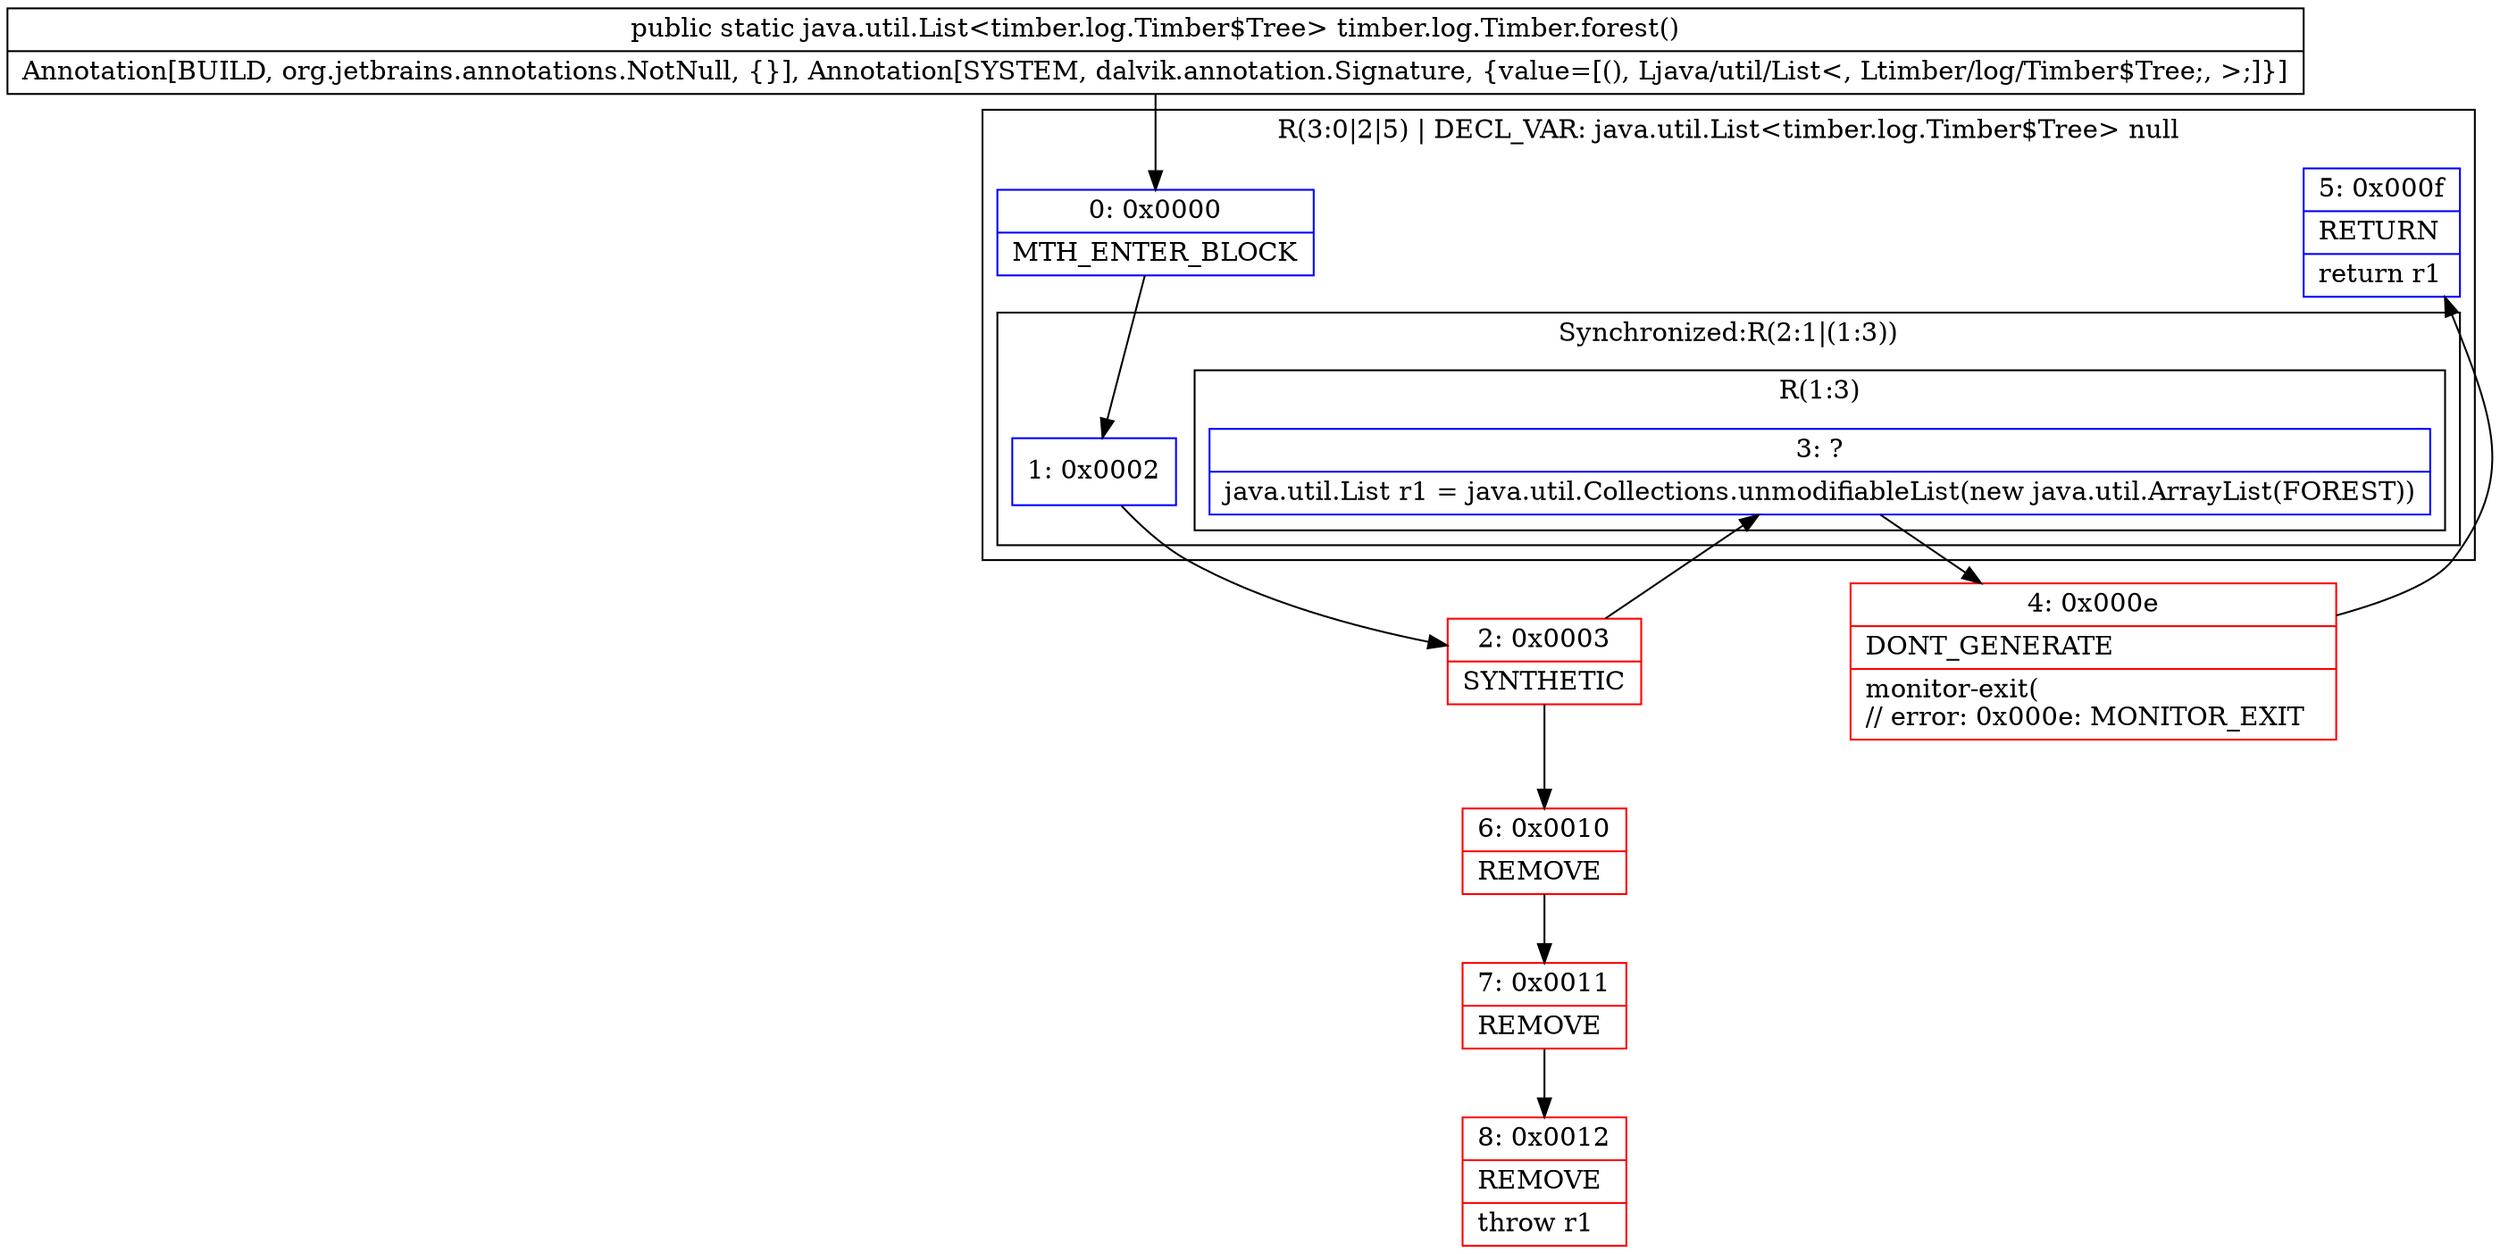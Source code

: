 digraph "CFG fortimber.log.Timber.forest()Ljava\/util\/List;" {
subgraph cluster_Region_1459046146 {
label = "R(3:0|2|5) | DECL_VAR: java.util.List\<timber.log.Timber$Tree\> null\l";
node [shape=record,color=blue];
Node_0 [shape=record,label="{0\:\ 0x0000|MTH_ENTER_BLOCK\l}"];
subgraph cluster_SynchronizedRegion_1830220119 {
label = "Synchronized:R(2:1|(1:3))";
node [shape=record,color=blue];
Node_1 [shape=record,label="{1\:\ 0x0002}"];
subgraph cluster_Region_759116105 {
label = "R(1:3)";
node [shape=record,color=blue];
Node_3 [shape=record,label="{3\:\ ?|java.util.List r1 = java.util.Collections.unmodifiableList(new java.util.ArrayList(FOREST))\l}"];
}
}
Node_5 [shape=record,label="{5\:\ 0x000f|RETURN\l|return r1\l}"];
}
Node_2 [shape=record,color=red,label="{2\:\ 0x0003|SYNTHETIC\l}"];
Node_4 [shape=record,color=red,label="{4\:\ 0x000e|DONT_GENERATE\l|monitor\-exit(\l\/\/ error: 0x000e: MONITOR_EXIT  \l}"];
Node_6 [shape=record,color=red,label="{6\:\ 0x0010|REMOVE\l}"];
Node_7 [shape=record,color=red,label="{7\:\ 0x0011|REMOVE\l}"];
Node_8 [shape=record,color=red,label="{8\:\ 0x0012|REMOVE\l|throw r1\l}"];
MethodNode[shape=record,label="{public static java.util.List\<timber.log.Timber$Tree\> timber.log.Timber.forest()  | Annotation[BUILD, org.jetbrains.annotations.NotNull, \{\}], Annotation[SYSTEM, dalvik.annotation.Signature, \{value=[(), Ljava\/util\/List\<, Ltimber\/log\/Timber$Tree;, \>;]\}]\l}"];
MethodNode -> Node_0;
Node_0 -> Node_1;
Node_1 -> Node_2;
Node_3 -> Node_4;
Node_2 -> Node_3;
Node_2 -> Node_6;
Node_4 -> Node_5;
Node_6 -> Node_7;
Node_7 -> Node_8;
}

